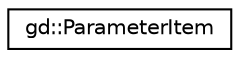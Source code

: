 digraph "Graphical Class Hierarchy"
{
  edge [fontname="Helvetica",fontsize="10",labelfontname="Helvetica",labelfontsize="10"];
  node [fontname="Helvetica",fontsize="10",shape=record];
  rankdir="LR";
  Node1 [label="gd::ParameterItem",height=0.2,width=0.4,color="black", fillcolor="white", style="filled",URL="$classgd_1_1_parameter_item.html",tooltip="Used to indicate to EventsEditorItemsAreas that a parameter is displayed somewhere. "];
}
